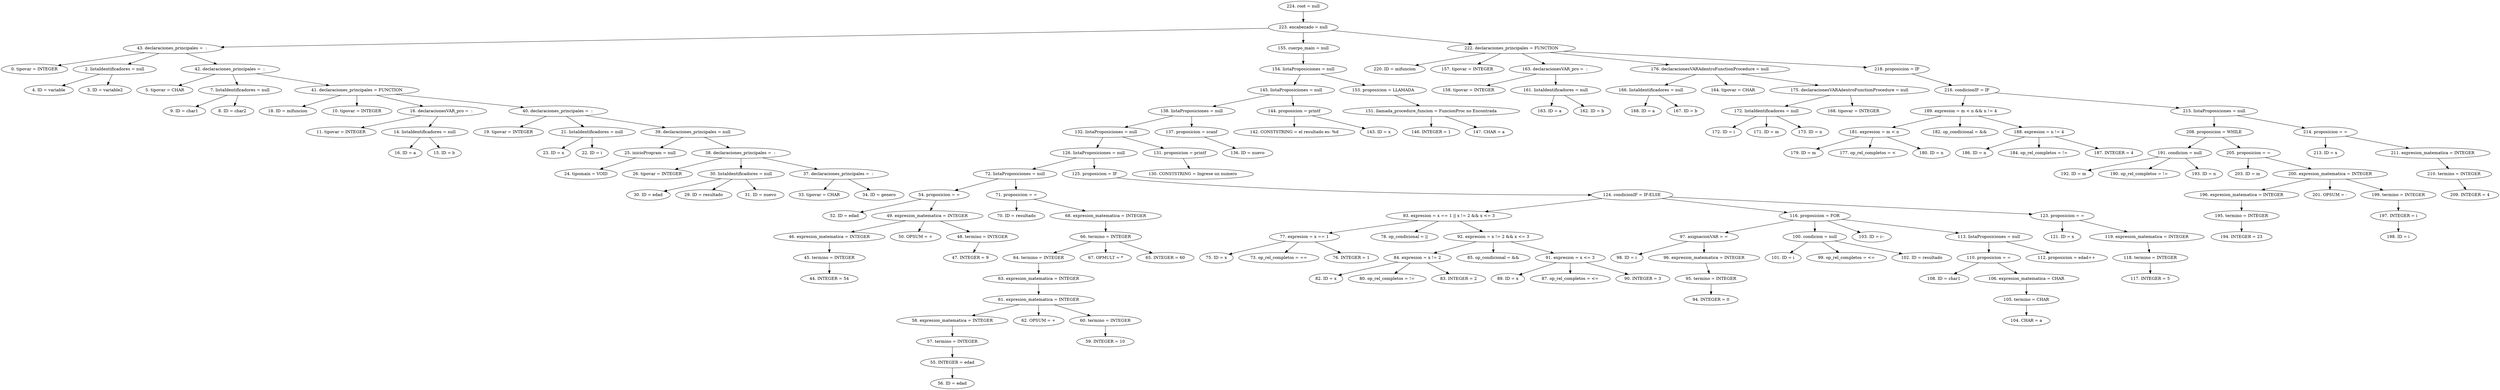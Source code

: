 digraph G {
"224. root = null"->"223. encabezado = null"
"223. encabezado = null"->"43. declaraciones_principales =  : "
"43. declaraciones_principales =  : "->"0. tipovar = INTEGER"
"43. declaraciones_principales =  : "->"2. listaIdentificadores = null"
"2. listaIdentificadores = null"->"4. ID = variable"
"2. listaIdentificadores = null"->"3. ID = variable2"
"43. declaraciones_principales =  : "->"42. declaraciones_principales =  : "
"42. declaraciones_principales =  : "->"5. tipovar = CHAR"
"42. declaraciones_principales =  : "->"7. listaIdentificadores = null"
"7. listaIdentificadores = null"->"9. ID = char1"
"7. listaIdentificadores = null"->"8. ID = char2"
"42. declaraciones_principales =  : "->"41. declaraciones_principales = FUNCTION"
"41. declaraciones_principales = FUNCTION"->"18. ID = mifuncion"
"41. declaraciones_principales = FUNCTION"->"10. tipovar = INTEGER"
"41. declaraciones_principales = FUNCTION"->"16. declaracionesVAR_pro =  : "
"16. declaracionesVAR_pro =  : "->"11. tipovar = INTEGER"
"16. declaracionesVAR_pro =  : "->"14. listaIdentificadores = null"
"14. listaIdentificadores = null"->"16. ID = a"
"14. listaIdentificadores = null"->"15. ID = b"
"41. declaraciones_principales = FUNCTION"->"40. declaraciones_principales =  : "
"40. declaraciones_principales =  : "->"19. tipovar = INTEGER"
"40. declaraciones_principales =  : "->"21. listaIdentificadores = null"
"21. listaIdentificadores = null"->"23. ID = x"
"21. listaIdentificadores = null"->"22. ID = i"
"40. declaraciones_principales =  : "->"39. declaraciones_principales = null"
"39. declaraciones_principales = null"->"25. inicioProgram = null"
"25. inicioProgram = null"->"24. tipomain = VOID"
"39. declaraciones_principales = null"->"38. declaraciones_principales =  : "
"38. declaraciones_principales =  : "->"26. tipovar = INTEGER"
"38. declaraciones_principales =  : "->"30. listaIdentificadores = null"
"30. listaIdentificadores = null"->"30. ID = edad"
"30. listaIdentificadores = null"->"29. ID = resultado"
"30. listaIdentificadores = null"->"31. ID = nuevo"
"38. declaraciones_principales =  : "->"37. declaraciones_principales =  : "
"37. declaraciones_principales =  : "->"33. tipovar = CHAR"
"37. declaraciones_principales =  : "->"34. ID = genero"
"223. encabezado = null"->"155. cuerpo_main = null"
"155. cuerpo_main = null"->"154. listaProposiciones = null"
"154. listaProposiciones = null"->"145. listaProposiciones = null"
"145. listaProposiciones = null"->"138. listaProposiciones = null"
"138. listaProposiciones = null"->"132. listaProposiciones = null"
"132. listaProposiciones = null"->"126. listaProposiciones = null"
"126. listaProposiciones = null"->"72. listaProposiciones = null"
"72. listaProposiciones = null"->"54. proposicion = ="
"54. proposicion = ="->"52. ID = edad"
"54. proposicion = ="->"49. expresion_matematica = INTEGER"
"49. expresion_matematica = INTEGER"->"46. expresion_matematica = INTEGER"
"46. expresion_matematica = INTEGER"->"45. termino = INTEGER"
"45. termino = INTEGER"->"44. INTEGER = 54"
"49. expresion_matematica = INTEGER"->"50. OPSUM = +"
"49. expresion_matematica = INTEGER"->"48. termino = INTEGER"
"48. termino = INTEGER"->"47. INTEGER = 9"
"72. listaProposiciones = null"->"71. proposicion = ="
"71. proposicion = ="->"70. ID = resultado"
"71. proposicion = ="->"68. expresion_matematica = INTEGER"
"68. expresion_matematica = INTEGER"->"66. termino = INTEGER"
"66. termino = INTEGER"->"64. termino = INTEGER"
"64. termino = INTEGER"->"63. expresion_matematica = INTEGER"
"63. expresion_matematica = INTEGER"->"61. expresion_matematica = INTEGER"
"61. expresion_matematica = INTEGER"->"58. expresion_matematica = INTEGER"
"58. expresion_matematica = INTEGER"->"57. termino = INTEGER"
"57. termino = INTEGER"->"55. INTEGER = edad"
"55. INTEGER = edad"->"56. ID = edad"
"61. expresion_matematica = INTEGER"->"62. OPSUM = +"
"61. expresion_matematica = INTEGER"->"60. termino = INTEGER"
"60. termino = INTEGER"->"59. INTEGER = 10"
"66. termino = INTEGER"->"67. OPMULT = *"
"66. termino = INTEGER"->"65. INTEGER = 60"
"126. listaProposiciones = null"->"125. proposicion = IF"
"125. proposicion = IF"->"124. condicionIF = IF-ELSE"
"124. condicionIF = IF-ELSE"->"93. expresion = x == 1 || x != 2 && x <= 3"
"93. expresion = x == 1 || x != 2 && x <= 3"->"77. expresion = x == 1"
"77. expresion = x == 1"->"75. ID = x"
"77. expresion = x == 1"->"73. op_rel_completos = =="
"77. expresion = x == 1"->"76. INTEGER = 1"
"93. expresion = x == 1 || x != 2 && x <= 3"->"78. op_condicional = ||"
"93. expresion = x == 1 || x != 2 && x <= 3"->"92. expresion = x != 2 && x <= 3"
"92. expresion = x != 2 && x <= 3"->"84. expresion = x != 2"
"84. expresion = x != 2"->"82. ID = x"
"84. expresion = x != 2"->"80. op_rel_completos = !="
"84. expresion = x != 2"->"83. INTEGER = 2"
"92. expresion = x != 2 && x <= 3"->"85. op_condicional = &&"
"92. expresion = x != 2 && x <= 3"->"91. expresion = x <= 3"
"91. expresion = x <= 3"->"89. ID = x"
"91. expresion = x <= 3"->"87. op_rel_completos = <="
"91. expresion = x <= 3"->"90. INTEGER = 3"
"124. condicionIF = IF-ELSE"->"116. proposicion = FOR"
"116. proposicion = FOR"->"97. asignacionVAR = ="
"97. asignacionVAR = ="->"98. ID = i"
"97. asignacionVAR = ="->"96. expresion_matematica = INTEGER"
"96. expresion_matematica = INTEGER"->"95. termino = INTEGER"
"95. termino = INTEGER"->"94. INTEGER = 0"
"116. proposicion = FOR"->"100. condicion = null"
"100. condicion = null"->"101. ID = i"
"100. condicion = null"->"99. op_rel_completos = <="
"100. condicion = null"->"102. ID = resultado"
"116. proposicion = FOR"->"103. ID = i--"
"116. proposicion = FOR"->"113. listaProposiciones = null"
"113. listaProposiciones = null"->"110. proposicion = ="
"110. proposicion = ="->"108. ID = char1"
"110. proposicion = ="->"106. expresion_matematica = CHAR"
"106. expresion_matematica = CHAR"->"105. termino = CHAR"
"105. termino = CHAR"->"104. CHAR = a"
"113. listaProposiciones = null"->"112. proposicion = edad++"
"124. condicionIF = IF-ELSE"->"123. proposicion = ="
"123. proposicion = ="->"121. ID = x"
"123. proposicion = ="->"119. expresion_matematica = INTEGER"
"119. expresion_matematica = INTEGER"->"118. termino = INTEGER"
"118. termino = INTEGER"->"117. INTEGER = 5"
"132. listaProposiciones = null"->"131. proposicion = printf"
"131. proposicion = printf"->"130. CONSTSTRING = Ingrese un numero"
"138. listaProposiciones = null"->"137. proposicion = scanf"
"137. proposicion = scanf"->"136. ID = nuevo"
"145. listaProposiciones = null"->"144. proposicion = printf"
"144. proposicion = printf"->"142. CONSTSTRING = el resultado es: %d"
"144. proposicion = printf"->"143. ID = x"
"154. listaProposiciones = null"->"153. proposicion = LLAMADA"
"153. proposicion = LLAMADA"->"151. llamada_procedure_funcion = FuncionProc no Encontrada"
"151. llamada_procedure_funcion = FuncionProc no Encontrada"->"146. INTEGER = 1"
"151. llamada_procedure_funcion = FuncionProc no Encontrada"->"147. CHAR = a"
"223. encabezado = null"->"222. declaraciones_principales = FUNCTION"
"222. declaraciones_principales = FUNCTION"->"220. ID = mifuncion"
"222. declaraciones_principales = FUNCTION"->"157. tipovar = INTEGER"
"222. declaraciones_principales = FUNCTION"->"163. declaracionesVAR_pro =  : "
"163. declaracionesVAR_pro =  : "->"158. tipovar = INTEGER"
"163. declaracionesVAR_pro =  : "->"161. listaIdentificadores = null"
"161. listaIdentificadores = null"->"163. ID = a"
"161. listaIdentificadores = null"->"162. ID = b"
"222. declaraciones_principales = FUNCTION"->"176. declaracionesVARAdentroFunctionProcedure = null"
"176. declaracionesVARAdentroFunctionProcedure = null"->"166. listaIdentificadores = null"
"166. listaIdentificadores = null"->"168. ID = a"
"166. listaIdentificadores = null"->"167. ID = b"
"176. declaracionesVARAdentroFunctionProcedure = null"->"164. tipovar = CHAR"
"176. declaracionesVARAdentroFunctionProcedure = null"->"175. declaracionesVARAdentroFunctionProcedure = null"
"175. declaracionesVARAdentroFunctionProcedure = null"->"172. listaIdentificadores = null"
"172. listaIdentificadores = null"->"172. ID = i"
"172. listaIdentificadores = null"->"171. ID = m"
"172. listaIdentificadores = null"->"173. ID = n"
"175. declaracionesVARAdentroFunctionProcedure = null"->"168. tipovar = INTEGER"
"222. declaraciones_principales = FUNCTION"->"218. proposicion = IF"
"218. proposicion = IF"->"216. condicionIF = IF"
"216. condicionIF = IF"->"189. expresion = m < n && n != 4"
"189. expresion = m < n && n != 4"->"181. expresion = m < n"
"181. expresion = m < n"->"179. ID = m"
"181. expresion = m < n"->"177. op_rel_completos = <"
"181. expresion = m < n"->"180. ID = n"
"189. expresion = m < n && n != 4"->"182. op_condicional = &&"
"189. expresion = m < n && n != 4"->"188. expresion = n != 4"
"188. expresion = n != 4"->"186. ID = n"
"188. expresion = n != 4"->"184. op_rel_completos = !="
"188. expresion = n != 4"->"187. INTEGER = 4"
"216. condicionIF = IF"->"215. listaProposiciones = null"
"215. listaProposiciones = null"->"208. proposicion = WHILE"
"208. proposicion = WHILE"->"191. condicion = null"
"191. condicion = null"->"192. ID = m"
"191. condicion = null"->"190. op_rel_completos = !="
"191. condicion = null"->"193. ID = n"
"208. proposicion = WHILE"->"205. proposicion = ="
"205. proposicion = ="->"203. ID = m"
"205. proposicion = ="->"200. expresion_matematica = INTEGER"
"200. expresion_matematica = INTEGER"->"196. expresion_matematica = INTEGER"
"196. expresion_matematica = INTEGER"->"195. termino = INTEGER"
"195. termino = INTEGER"->"194. INTEGER = 23"
"200. expresion_matematica = INTEGER"->"201. OPSUM = -"
"200. expresion_matematica = INTEGER"->"199. termino = INTEGER"
"199. termino = INTEGER"->"197. INTEGER = i"
"197. INTEGER = i"->"198. ID = i"
"215. listaProposiciones = null"->"214. proposicion = ="
"214. proposicion = ="->"213. ID = x"
"214. proposicion = ="->"211. expresion_matematica = INTEGER"
"211. expresion_matematica = INTEGER"->"210. termino = INTEGER"
"210. termino = INTEGER"->"209. INTEGER = 4"


}
